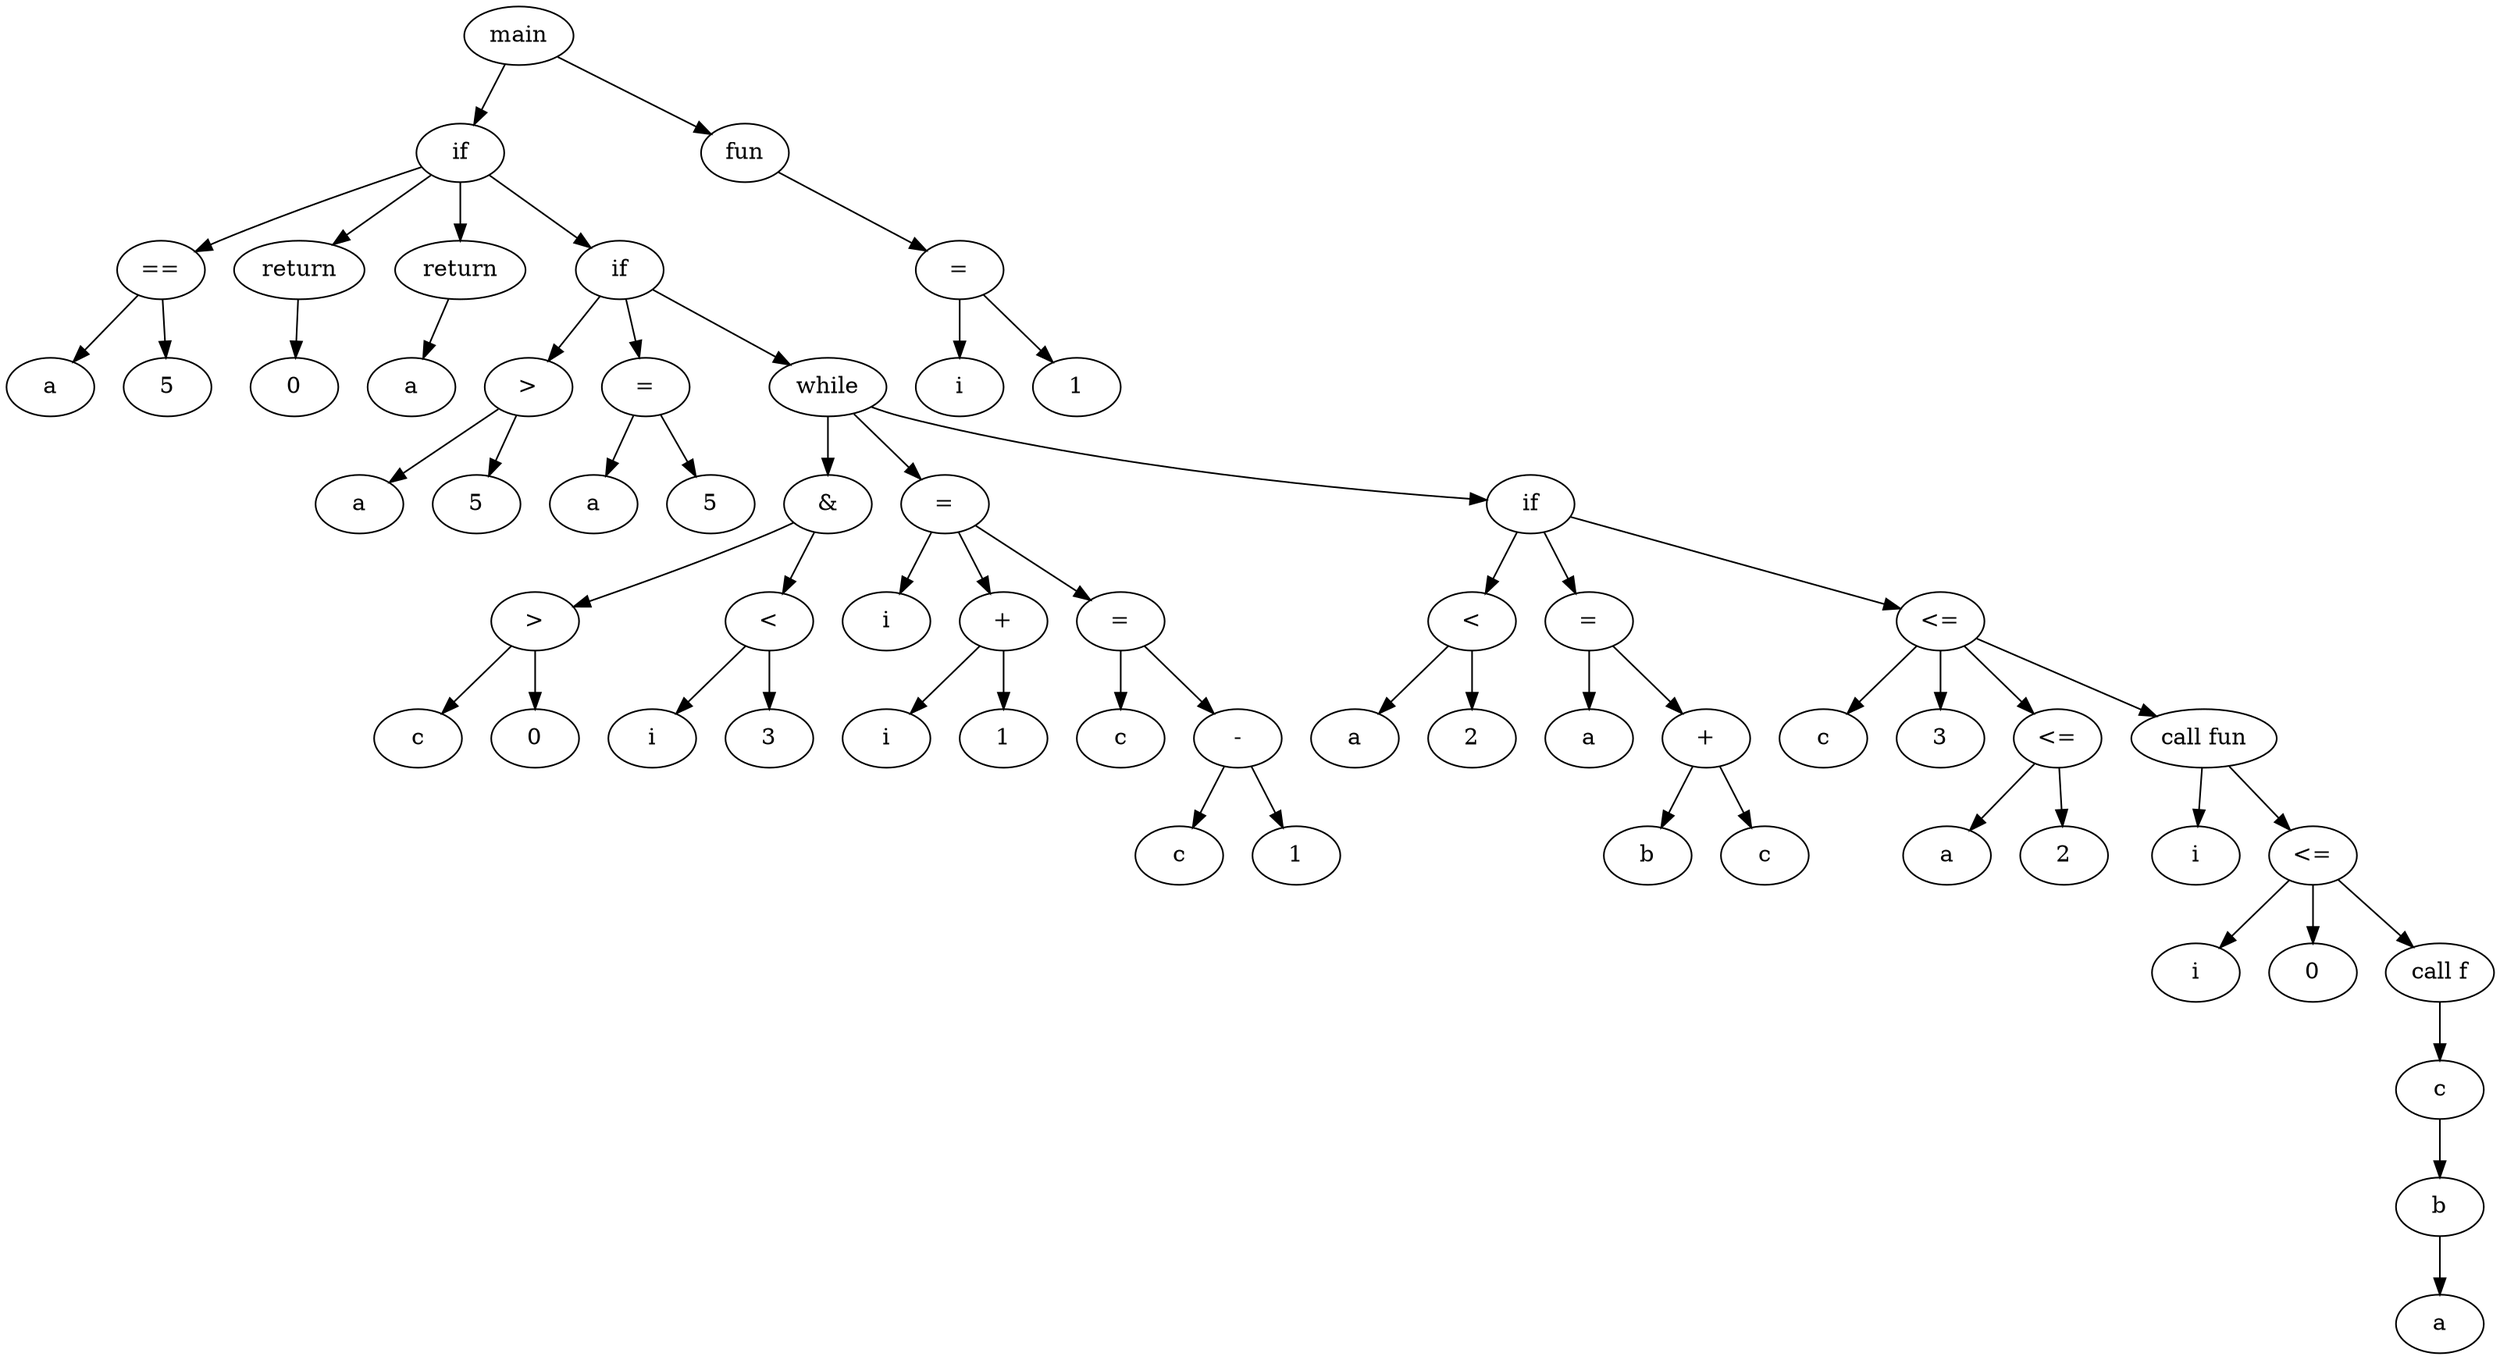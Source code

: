# Executado assim: output2dot.sh 
# https://graphviz.org/doc/info/lang.html
digraph {
  x55e3b328a910 -> x55e3b328e380
  x55e3b328a910 -> x55e3b328a4b0
  x55e3b328e380 -> x55e3b328ded0
  x55e3b328e380 -> x55e3b328e190
  x55e3b328e380 -> x55e3b328e2c0
  x55e3b328e380 -> x55e3b328dc90
  x55e3b328ded0 -> x55e3b328de70
  x55e3b328ded0 -> x55e3b328dfa0
  x55e3b328e190 -> x55e3b328e130
  x55e3b328e2c0 -> x55e3b328e260
  x55e3b328dc90 -> x55e3b328d7e0
  x55e3b328dc90 -> x55e3b328db10
  x55e3b328dc90 -> x55e3b328d5a0
  x55e3b328d7e0 -> x55e3b328d780
  x55e3b328d7e0 -> x55e3b328d8b0
  x55e3b328db10 -> x55e3b328db70
  x55e3b328db10 -> x55e3b328dab0
  x55e3b328d5a0 -> x55e3b328c810
  x55e3b328d5a0 -> x55e3b328d3d0
  x55e3b328d5a0 -> x55e3b328c3e0
  x55e3b328c810 -> x55e3b328c620
  x55e3b328c810 -> x55e3b328c940
  x55e3b328c620 -> x55e3b328c5c0
  x55e3b328c620 -> x55e3b328c6f0
  x55e3b328c940 -> x55e3b328c8e0
  x55e3b328c940 -> x55e3b328ca10
  x55e3b328d3d0 -> x55e3b328d430
  x55e3b328d3d0 -> x55e3b328d1e0
  x55e3b328d3d0 -> x55e3b328cf20
  x55e3b328d1e0 -> x55e3b328d180
  x55e3b328d1e0 -> x55e3b328d2b0
  x55e3b328cf20 -> x55e3b328cf80
  x55e3b328cf20 -> x55e3b328cd30
  x55e3b328cd30 -> x55e3b328ccd0
  x55e3b328cd30 -> x55e3b328ce00
  x55e3b328c3e0 -> x55e3b328bd40
  x55e3b328c3e0 -> x55e3b328c260
  x55e3b328c3e0 -> x55e3b328b9e0
  x55e3b328bd40 -> x55e3b328bce0
  x55e3b328bd40 -> x55e3b328be10
  x55e3b328c260 -> x55e3b328c2c0
  x55e3b328c260 -> x55e3b328c070
  x55e3b328c070 -> x55e3b328c010
  x55e3b328c070 -> x55e3b328c140
  x55e3b328b9e0 -> x55e3b328ba40
  x55e3b328b9e0 -> x55e3b328baa0
  x55e3b328b9e0 -> x55e3b328b6b0
  x55e3b328b9e0 -> x55e3b328b4b0
  x55e3b328b6b0 -> x55e3b328b710
  x55e3b328b6b0 -> x55e3b328b770
  x55e3b328b4b0 -> x55e3b328b450
  x55e3b328b4b0 -> x55e3b328b0e0
  x55e3b328b0e0 -> x55e3b328b140
  x55e3b328b0e0 -> x55e3b328b200
  x55e3b328b0e0 -> x55e3b328ad10
  x55e3b328ad10 -> x55e3b328ac50
  x55e3b328ac50 -> x55e3b328ab20
  x55e3b328ab20 -> x55e3b328aa50
  x55e3b328a4b0 -> x55e3b328a650
  x55e3b328a650 -> x55e3b328a6b0
  x55e3b328a650 -> x55e3b328a5f0
  
  
  x55e3b328a910 [label="main"];
  x55e3b328e380 [label="if"];
  x55e3b328ded0 [label="=="];
  x55e3b328de70 [label="a"];
  x55e3b328dfa0 [label="5"];
  x55e3b328e190 [label="return"];
  x55e3b328e130 [label="0"];
  x55e3b328e2c0 [label="return"];
  x55e3b328e260 [label="a"];
  x55e3b328dc90 [label="if"];
  x55e3b328d7e0 [label=">"];
  x55e3b328d780 [label="a"];
  x55e3b328d8b0 [label="5"];
  x55e3b328db10 [label="="];
  x55e3b328db70 [label="a"];
  x55e3b328dab0 [label="5"];
  x55e3b328d5a0 [label="while"];
  x55e3b328c810 [label="&"];
  x55e3b328c620 [label=">"];
  x55e3b328c5c0 [label="c"];
  x55e3b328c6f0 [label="0"];
  x55e3b328c940 [label="<"];
  x55e3b328c8e0 [label="i"];
  x55e3b328ca10 [label="3"];
  x55e3b328d3d0 [label="="];
  x55e3b328d430 [label="i"];
  x55e3b328d1e0 [label="+"];
  x55e3b328d180 [label="i"];
  x55e3b328d2b0 [label="1"];
  x55e3b328cf20 [label="="];
  x55e3b328cf80 [label="c"];
  x55e3b328cd30 [label="-"];
  x55e3b328ccd0 [label="c"];
  x55e3b328ce00 [label="1"];
  x55e3b328c3e0 [label="if"];
  x55e3b328bd40 [label="<"];
  x55e3b328bce0 [label="a"];
  x55e3b328be10 [label="2"];
  x55e3b328c260 [label="="];
  x55e3b328c2c0 [label="a"];
  x55e3b328c070 [label="+"];
  x55e3b328c010 [label="b"];
  x55e3b328c140 [label="c"];
  x55e3b328b9e0 [label="<="];
  x55e3b328ba40 [label="c"];
  x55e3b328baa0 [label="3"];
  x55e3b328b6b0 [label="<="];
  x55e3b328b710 [label="a"];
  x55e3b328b770 [label="2"];
  x55e3b328b4b0 [label="call fun"];
  x55e3b328b450 [label="i"];
  x55e3b328b0e0 [label="<="];
  x55e3b328b140 [label="i"];
  x55e3b328b200 [label="0"];
  x55e3b328ad10 [label="call f"];
  x55e3b328ac50 [label="c"];
  x55e3b328ab20 [label="b"];
  x55e3b328aa50 [label="a"];
  x55e3b328a4b0 [label="fun"];
  x55e3b328a650 [label="="];
  x55e3b328a6b0 [label="i"];
  x55e3b328a5f0 [label="1"];
}

